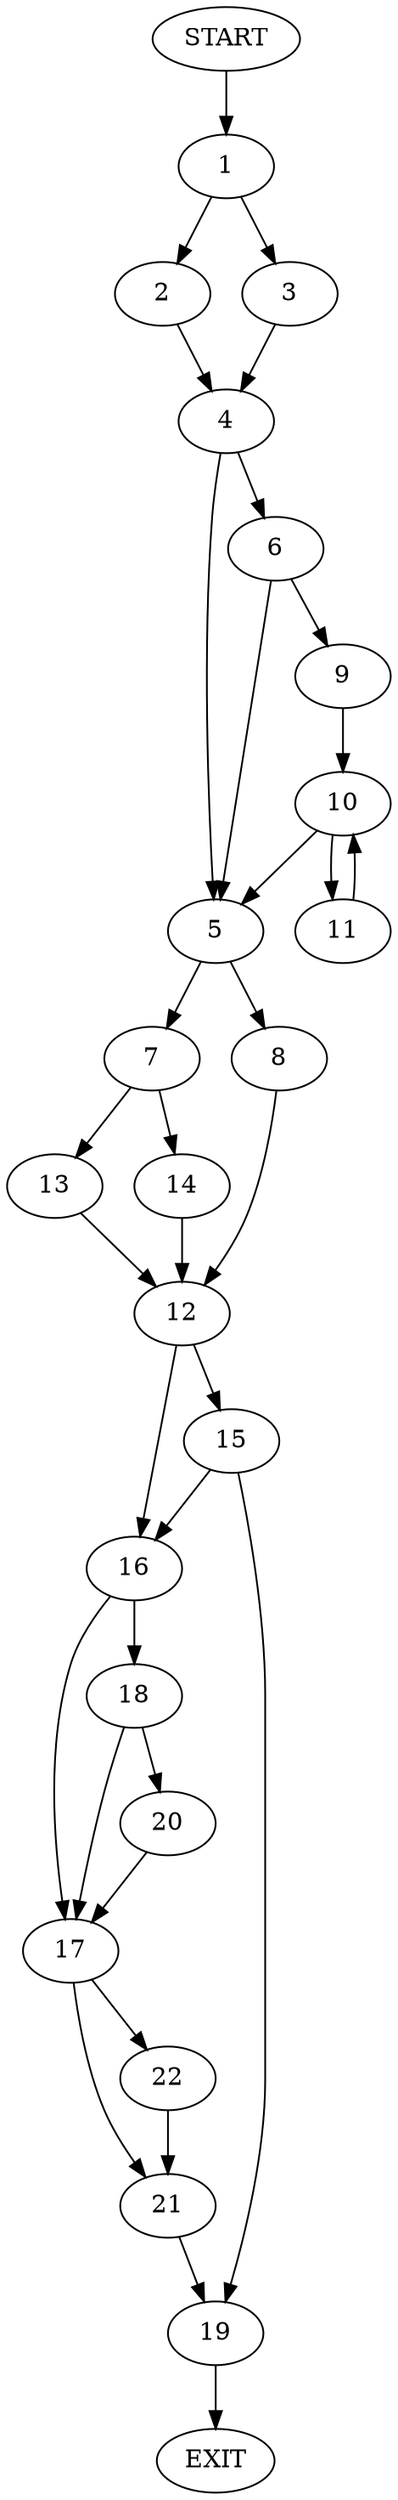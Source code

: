 digraph {
0 [label="START"]
23 [label="EXIT"]
0 -> 1
1 -> 2
1 -> 3
3 -> 4
2 -> 4
4 -> 5
4 -> 6
5 -> 7
5 -> 8
6 -> 5
6 -> 9
9 -> 10
10 -> 5
10 -> 11
11 -> 10
8 -> 12
7 -> 13
7 -> 14
12 -> 15
12 -> 16
13 -> 12
14 -> 12
16 -> 17
16 -> 18
15 -> 19
15 -> 16
19 -> 23
18 -> 17
18 -> 20
17 -> 21
17 -> 22
20 -> 17
21 -> 19
22 -> 21
}
